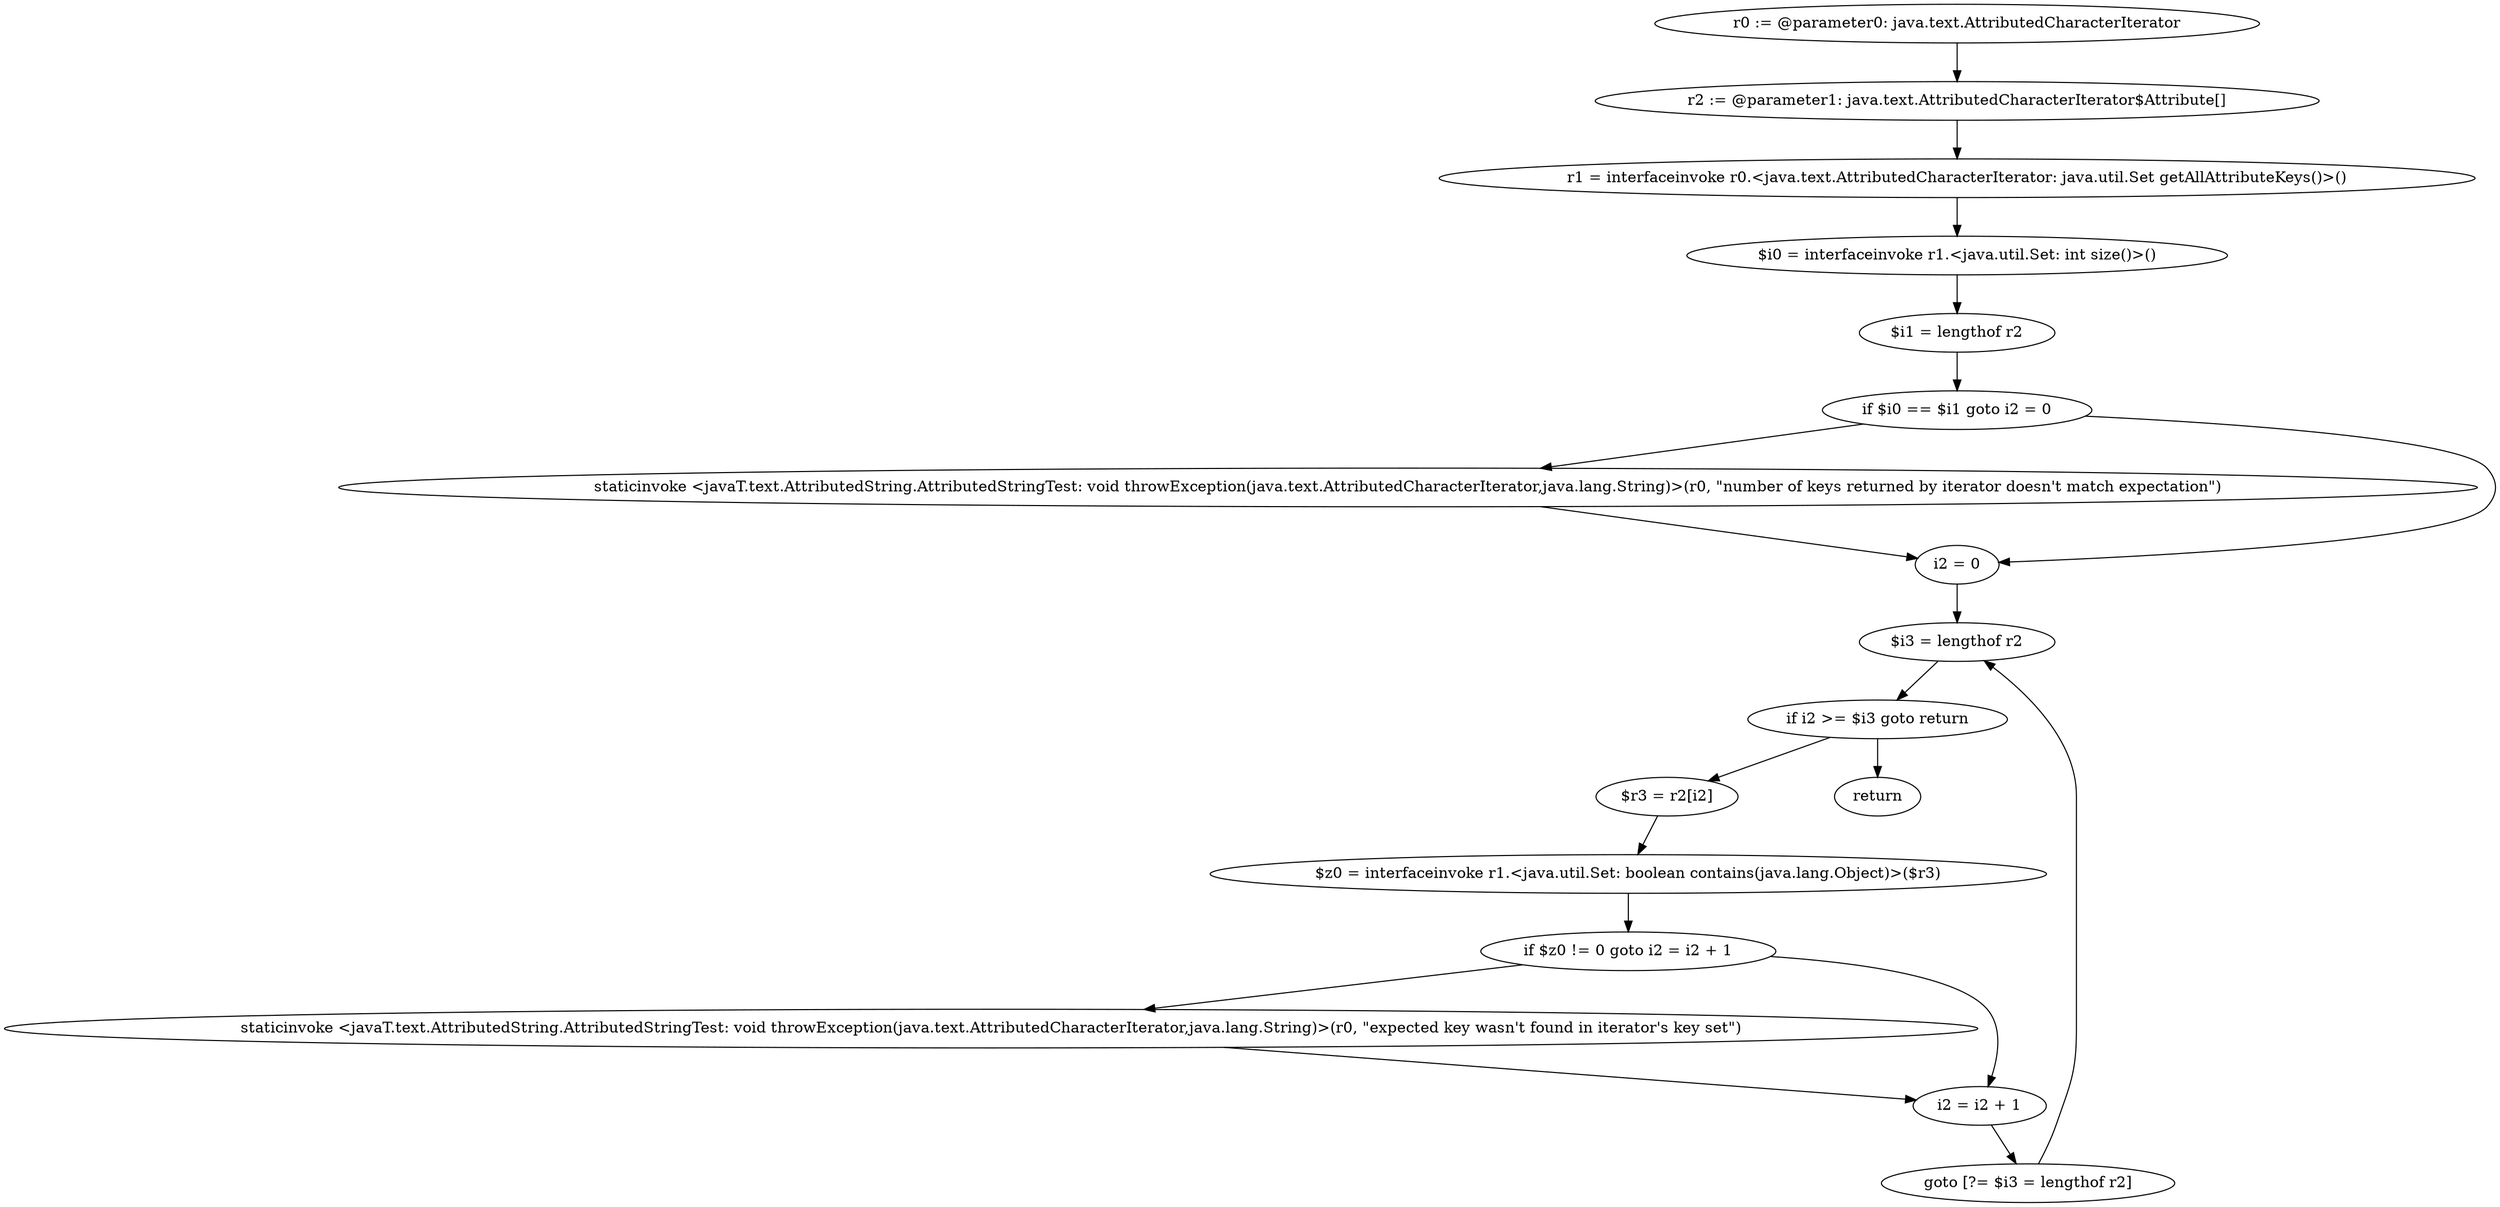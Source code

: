 digraph "unitGraph" {
    "r0 := @parameter0: java.text.AttributedCharacterIterator"
    "r2 := @parameter1: java.text.AttributedCharacterIterator$Attribute[]"
    "r1 = interfaceinvoke r0.<java.text.AttributedCharacterIterator: java.util.Set getAllAttributeKeys()>()"
    "$i0 = interfaceinvoke r1.<java.util.Set: int size()>()"
    "$i1 = lengthof r2"
    "if $i0 == $i1 goto i2 = 0"
    "staticinvoke <javaT.text.AttributedString.AttributedStringTest: void throwException(java.text.AttributedCharacterIterator,java.lang.String)>(r0, \"number of keys returned by iterator doesn\'t match expectation\")"
    "i2 = 0"
    "$i3 = lengthof r2"
    "if i2 >= $i3 goto return"
    "$r3 = r2[i2]"
    "$z0 = interfaceinvoke r1.<java.util.Set: boolean contains(java.lang.Object)>($r3)"
    "if $z0 != 0 goto i2 = i2 + 1"
    "staticinvoke <javaT.text.AttributedString.AttributedStringTest: void throwException(java.text.AttributedCharacterIterator,java.lang.String)>(r0, \"expected key wasn\'t found in iterator\'s key set\")"
    "i2 = i2 + 1"
    "goto [?= $i3 = lengthof r2]"
    "return"
    "r0 := @parameter0: java.text.AttributedCharacterIterator"->"r2 := @parameter1: java.text.AttributedCharacterIterator$Attribute[]";
    "r2 := @parameter1: java.text.AttributedCharacterIterator$Attribute[]"->"r1 = interfaceinvoke r0.<java.text.AttributedCharacterIterator: java.util.Set getAllAttributeKeys()>()";
    "r1 = interfaceinvoke r0.<java.text.AttributedCharacterIterator: java.util.Set getAllAttributeKeys()>()"->"$i0 = interfaceinvoke r1.<java.util.Set: int size()>()";
    "$i0 = interfaceinvoke r1.<java.util.Set: int size()>()"->"$i1 = lengthof r2";
    "$i1 = lengthof r2"->"if $i0 == $i1 goto i2 = 0";
    "if $i0 == $i1 goto i2 = 0"->"staticinvoke <javaT.text.AttributedString.AttributedStringTest: void throwException(java.text.AttributedCharacterIterator,java.lang.String)>(r0, \"number of keys returned by iterator doesn\'t match expectation\")";
    "if $i0 == $i1 goto i2 = 0"->"i2 = 0";
    "staticinvoke <javaT.text.AttributedString.AttributedStringTest: void throwException(java.text.AttributedCharacterIterator,java.lang.String)>(r0, \"number of keys returned by iterator doesn\'t match expectation\")"->"i2 = 0";
    "i2 = 0"->"$i3 = lengthof r2";
    "$i3 = lengthof r2"->"if i2 >= $i3 goto return";
    "if i2 >= $i3 goto return"->"$r3 = r2[i2]";
    "if i2 >= $i3 goto return"->"return";
    "$r3 = r2[i2]"->"$z0 = interfaceinvoke r1.<java.util.Set: boolean contains(java.lang.Object)>($r3)";
    "$z0 = interfaceinvoke r1.<java.util.Set: boolean contains(java.lang.Object)>($r3)"->"if $z0 != 0 goto i2 = i2 + 1";
    "if $z0 != 0 goto i2 = i2 + 1"->"staticinvoke <javaT.text.AttributedString.AttributedStringTest: void throwException(java.text.AttributedCharacterIterator,java.lang.String)>(r0, \"expected key wasn\'t found in iterator\'s key set\")";
    "if $z0 != 0 goto i2 = i2 + 1"->"i2 = i2 + 1";
    "staticinvoke <javaT.text.AttributedString.AttributedStringTest: void throwException(java.text.AttributedCharacterIterator,java.lang.String)>(r0, \"expected key wasn\'t found in iterator\'s key set\")"->"i2 = i2 + 1";
    "i2 = i2 + 1"->"goto [?= $i3 = lengthof r2]";
    "goto [?= $i3 = lengthof r2]"->"$i3 = lengthof r2";
}
